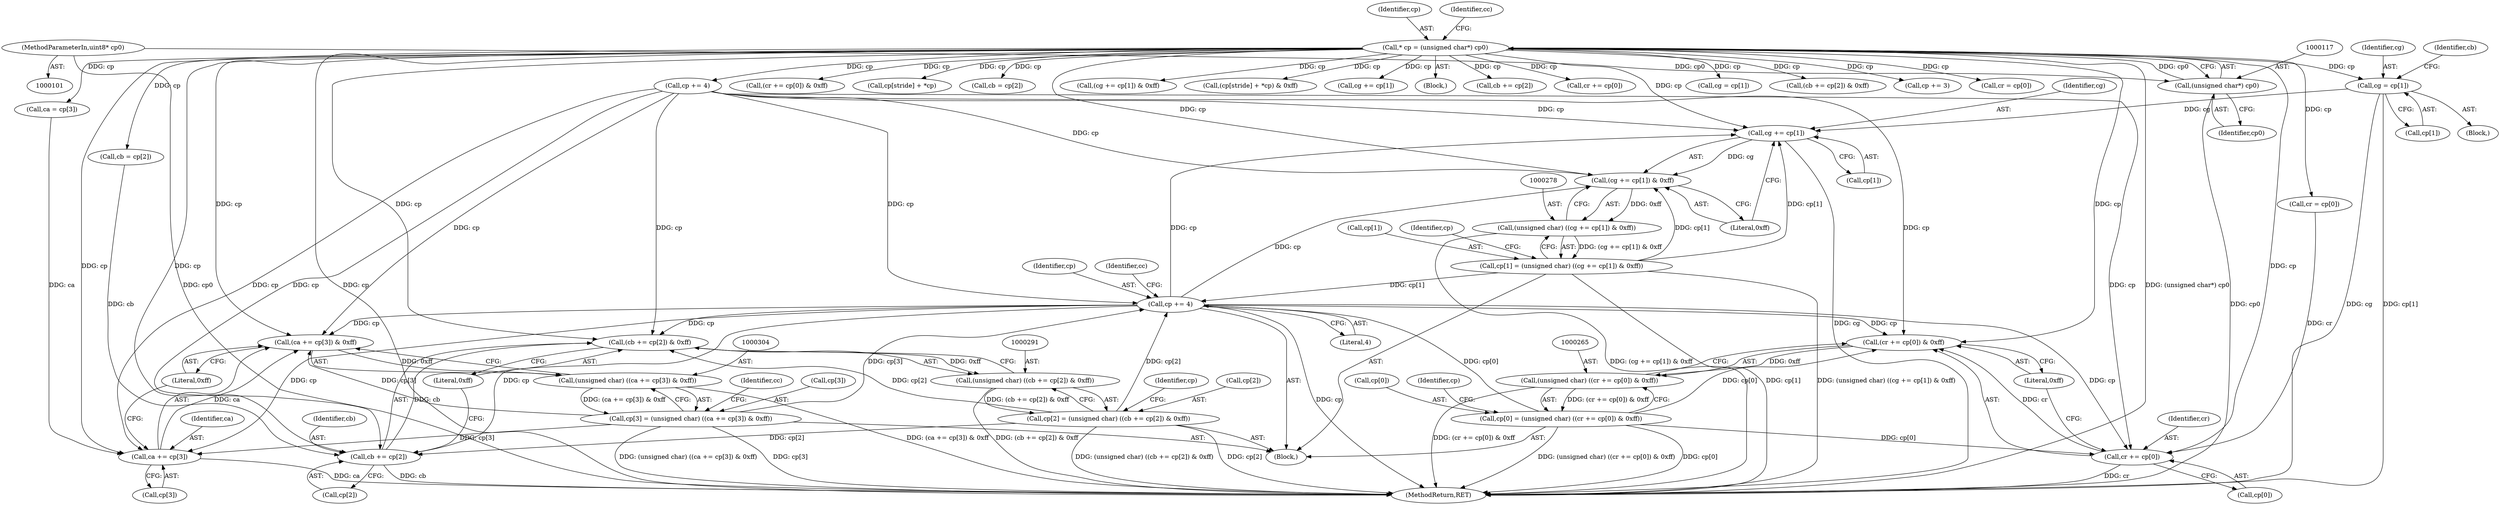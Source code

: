 digraph "0_libtiff_3ca657a8793dd011bf869695d72ad31c779c3cc1_7@array" {
"1000232" [label="(Call,cg = cp[1])"];
"1000114" [label="(Call,* cp = (unsigned char*) cp0)"];
"1000116" [label="(Call,(unsigned char*) cp0)"];
"1000103" [label="(MethodParameterIn,uint8* cp0)"];
"1000280" [label="(Call,cg += cp[1])"];
"1000279" [label="(Call,(cg += cp[1]) & 0xff)"];
"1000277" [label="(Call,(unsigned char) ((cg += cp[1]) & 0xff))"];
"1000273" [label="(Call,cp[1] = (unsigned char) ((cg += cp[1]) & 0xff))"];
"1000315" [label="(Call,cp += 4)"];
"1000266" [label="(Call,(cr += cp[0]) & 0xff)"];
"1000264" [label="(Call,(unsigned char) ((cr += cp[0]) & 0xff))"];
"1000260" [label="(Call,cp[0] = (unsigned char) ((cr += cp[0]) & 0xff))"];
"1000267" [label="(Call,cr += cp[0])"];
"1000292" [label="(Call,(cb += cp[2]) & 0xff)"];
"1000290" [label="(Call,(unsigned char) ((cb += cp[2]) & 0xff))"];
"1000286" [label="(Call,cp[2] = (unsigned char) ((cb += cp[2]) & 0xff))"];
"1000293" [label="(Call,cb += cp[2])"];
"1000305" [label="(Call,(ca += cp[3]) & 0xff)"];
"1000303" [label="(Call,(unsigned char) ((ca += cp[3]) & 0xff))"];
"1000299" [label="(Call,cp[3] = (unsigned char) ((ca += cp[3]) & 0xff))"];
"1000306" [label="(Call,ca += cp[3])"];
"1000349" [label="(MethodReturn,RET)"];
"1000281" [label="(Identifier,cg)"];
"1000234" [label="(Call,cp[1])"];
"1000180" [label="(Call,(cr += cp[0]) & 0xff)"];
"1000292" [label="(Call,(cb += cp[2]) & 0xff)"];
"1000282" [label="(Call,cp[1])"];
"1000273" [label="(Call,cp[1] = (unsigned char) ((cg += cp[1]) & 0xff))"];
"1000260" [label="(Call,cp[0] = (unsigned char) ((cr += cp[0]) & 0xff))"];
"1000269" [label="(Call,cp[0])"];
"1000239" [label="(Identifier,cb)"];
"1000116" [label="(Call,(unsigned char*) cp0)"];
"1000334" [label="(Call,cp[stride] + *cp)"];
"1000301" [label="(Identifier,cp)"];
"1000158" [label="(Call,cb = cp[2])"];
"1000252" [label="(Call,cp += 4)"];
"1000303" [label="(Call,(unsigned char) ((ca += cp[3]) & 0xff))"];
"1000266" [label="(Call,(cr += cp[0]) & 0xff)"];
"1000114" [label="(Call,* cp = (unsigned char*) cp0)"];
"1000193" [label="(Call,(cg += cp[1]) & 0xff)"];
"1000333" [label="(Call,(cp[stride] + *cp) & 0xff)"];
"1000286" [label="(Call,cp[2] = (unsigned char) ((cb += cp[2]) & 0xff))"];
"1000194" [label="(Call,cg += cp[1])"];
"1000285" [label="(Literal,0xff)"];
"1000272" [label="(Literal,0xff)"];
"1000105" [label="(Block,)"];
"1000207" [label="(Call,cb += cp[2])"];
"1000306" [label="(Call,ca += cp[3])"];
"1000261" [label="(Call,cp[0])"];
"1000316" [label="(Identifier,cp)"];
"1000295" [label="(Call,cp[2])"];
"1000315" [label="(Call,cp += 4)"];
"1000257" [label="(Identifier,cc)"];
"1000181" [label="(Call,cr += cp[0])"];
"1000226" [label="(Call,cr = cp[0])"];
"1000298" [label="(Literal,0xff)"];
"1000152" [label="(Call,cg = cp[1])"];
"1000206" [label="(Call,(cb += cp[2]) & 0xff)"];
"1000115" [label="(Identifier,cp)"];
"1000274" [label="(Call,cp[1])"];
"1000166" [label="(Call,cp += 3)"];
"1000300" [label="(Call,cp[3])"];
"1000299" [label="(Call,cp[3] = (unsigned char) ((ca += cp[3]) & 0xff))"];
"1000118" [label="(Identifier,cp0)"];
"1000287" [label="(Call,cp[2])"];
"1000290" [label="(Call,(unsigned char) ((cb += cp[2]) & 0xff))"];
"1000294" [label="(Identifier,cb)"];
"1000264" [label="(Call,(unsigned char) ((cr += cp[0]) & 0xff))"];
"1000311" [label="(Literal,0xff)"];
"1000275" [label="(Identifier,cp)"];
"1000308" [label="(Call,cp[3])"];
"1000267" [label="(Call,cr += cp[0])"];
"1000259" [label="(Block,)"];
"1000122" [label="(Identifier,cc)"];
"1000305" [label="(Call,(ca += cp[3]) & 0xff)"];
"1000232" [label="(Call,cg = cp[1])"];
"1000224" [label="(Block,)"];
"1000279" [label="(Call,(cg += cp[1]) & 0xff)"];
"1000280" [label="(Call,cg += cp[1])"];
"1000288" [label="(Identifier,cp)"];
"1000268" [label="(Identifier,cr)"];
"1000317" [label="(Literal,4)"];
"1000307" [label="(Identifier,ca)"];
"1000103" [label="(MethodParameterIn,uint8* cp0)"];
"1000146" [label="(Call,cr = cp[0])"];
"1000313" [label="(Identifier,cc)"];
"1000293" [label="(Call,cb += cp[2])"];
"1000244" [label="(Call,ca = cp[3])"];
"1000233" [label="(Identifier,cg)"];
"1000277" [label="(Call,(unsigned char) ((cg += cp[1]) & 0xff))"];
"1000238" [label="(Call,cb = cp[2])"];
"1000232" -> "1000224"  [label="AST: "];
"1000232" -> "1000234"  [label="CFG: "];
"1000233" -> "1000232"  [label="AST: "];
"1000234" -> "1000232"  [label="AST: "];
"1000239" -> "1000232"  [label="CFG: "];
"1000232" -> "1000349"  [label="DDG: cg"];
"1000232" -> "1000349"  [label="DDG: cp[1]"];
"1000114" -> "1000232"  [label="DDG: cp"];
"1000232" -> "1000280"  [label="DDG: cg"];
"1000114" -> "1000105"  [label="AST: "];
"1000114" -> "1000116"  [label="CFG: "];
"1000115" -> "1000114"  [label="AST: "];
"1000116" -> "1000114"  [label="AST: "];
"1000122" -> "1000114"  [label="CFG: "];
"1000114" -> "1000349"  [label="DDG: cp"];
"1000114" -> "1000349"  [label="DDG: (unsigned char*) cp0"];
"1000116" -> "1000114"  [label="DDG: cp0"];
"1000114" -> "1000146"  [label="DDG: cp"];
"1000114" -> "1000152"  [label="DDG: cp"];
"1000114" -> "1000158"  [label="DDG: cp"];
"1000114" -> "1000166"  [label="DDG: cp"];
"1000114" -> "1000180"  [label="DDG: cp"];
"1000114" -> "1000181"  [label="DDG: cp"];
"1000114" -> "1000193"  [label="DDG: cp"];
"1000114" -> "1000194"  [label="DDG: cp"];
"1000114" -> "1000206"  [label="DDG: cp"];
"1000114" -> "1000207"  [label="DDG: cp"];
"1000114" -> "1000226"  [label="DDG: cp"];
"1000114" -> "1000238"  [label="DDG: cp"];
"1000114" -> "1000244"  [label="DDG: cp"];
"1000114" -> "1000252"  [label="DDG: cp"];
"1000114" -> "1000266"  [label="DDG: cp"];
"1000114" -> "1000267"  [label="DDG: cp"];
"1000114" -> "1000279"  [label="DDG: cp"];
"1000114" -> "1000280"  [label="DDG: cp"];
"1000114" -> "1000292"  [label="DDG: cp"];
"1000114" -> "1000293"  [label="DDG: cp"];
"1000114" -> "1000305"  [label="DDG: cp"];
"1000114" -> "1000306"  [label="DDG: cp"];
"1000114" -> "1000333"  [label="DDG: cp"];
"1000114" -> "1000334"  [label="DDG: cp"];
"1000116" -> "1000118"  [label="CFG: "];
"1000117" -> "1000116"  [label="AST: "];
"1000118" -> "1000116"  [label="AST: "];
"1000116" -> "1000349"  [label="DDG: cp0"];
"1000103" -> "1000116"  [label="DDG: cp0"];
"1000103" -> "1000101"  [label="AST: "];
"1000103" -> "1000349"  [label="DDG: cp0"];
"1000280" -> "1000279"  [label="AST: "];
"1000280" -> "1000282"  [label="CFG: "];
"1000281" -> "1000280"  [label="AST: "];
"1000282" -> "1000280"  [label="AST: "];
"1000285" -> "1000280"  [label="CFG: "];
"1000280" -> "1000349"  [label="DDG: cg"];
"1000280" -> "1000279"  [label="DDG: cg"];
"1000252" -> "1000280"  [label="DDG: cp"];
"1000315" -> "1000280"  [label="DDG: cp"];
"1000273" -> "1000280"  [label="DDG: cp[1]"];
"1000279" -> "1000277"  [label="AST: "];
"1000279" -> "1000285"  [label="CFG: "];
"1000285" -> "1000279"  [label="AST: "];
"1000277" -> "1000279"  [label="CFG: "];
"1000279" -> "1000277"  [label="DDG: 0xff"];
"1000252" -> "1000279"  [label="DDG: cp"];
"1000315" -> "1000279"  [label="DDG: cp"];
"1000273" -> "1000279"  [label="DDG: cp[1]"];
"1000277" -> "1000273"  [label="AST: "];
"1000278" -> "1000277"  [label="AST: "];
"1000273" -> "1000277"  [label="CFG: "];
"1000277" -> "1000349"  [label="DDG: (cg += cp[1]) & 0xff"];
"1000277" -> "1000273"  [label="DDG: (cg += cp[1]) & 0xff"];
"1000273" -> "1000259"  [label="AST: "];
"1000274" -> "1000273"  [label="AST: "];
"1000288" -> "1000273"  [label="CFG: "];
"1000273" -> "1000349"  [label="DDG: cp[1]"];
"1000273" -> "1000349"  [label="DDG: (unsigned char) ((cg += cp[1]) & 0xff)"];
"1000273" -> "1000315"  [label="DDG: cp[1]"];
"1000315" -> "1000259"  [label="AST: "];
"1000315" -> "1000317"  [label="CFG: "];
"1000316" -> "1000315"  [label="AST: "];
"1000317" -> "1000315"  [label="AST: "];
"1000257" -> "1000315"  [label="CFG: "];
"1000315" -> "1000349"  [label="DDG: cp"];
"1000315" -> "1000266"  [label="DDG: cp"];
"1000315" -> "1000267"  [label="DDG: cp"];
"1000315" -> "1000292"  [label="DDG: cp"];
"1000315" -> "1000293"  [label="DDG: cp"];
"1000315" -> "1000305"  [label="DDG: cp"];
"1000315" -> "1000306"  [label="DDG: cp"];
"1000252" -> "1000315"  [label="DDG: cp"];
"1000286" -> "1000315"  [label="DDG: cp[2]"];
"1000299" -> "1000315"  [label="DDG: cp[3]"];
"1000260" -> "1000315"  [label="DDG: cp[0]"];
"1000266" -> "1000264"  [label="AST: "];
"1000266" -> "1000272"  [label="CFG: "];
"1000267" -> "1000266"  [label="AST: "];
"1000272" -> "1000266"  [label="AST: "];
"1000264" -> "1000266"  [label="CFG: "];
"1000266" -> "1000264"  [label="DDG: 0xff"];
"1000267" -> "1000266"  [label="DDG: cr"];
"1000252" -> "1000266"  [label="DDG: cp"];
"1000260" -> "1000266"  [label="DDG: cp[0]"];
"1000264" -> "1000260"  [label="AST: "];
"1000265" -> "1000264"  [label="AST: "];
"1000260" -> "1000264"  [label="CFG: "];
"1000264" -> "1000349"  [label="DDG: (cr += cp[0]) & 0xff"];
"1000264" -> "1000260"  [label="DDG: (cr += cp[0]) & 0xff"];
"1000260" -> "1000259"  [label="AST: "];
"1000261" -> "1000260"  [label="AST: "];
"1000275" -> "1000260"  [label="CFG: "];
"1000260" -> "1000349"  [label="DDG: (unsigned char) ((cr += cp[0]) & 0xff)"];
"1000260" -> "1000349"  [label="DDG: cp[0]"];
"1000260" -> "1000267"  [label="DDG: cp[0]"];
"1000267" -> "1000269"  [label="CFG: "];
"1000268" -> "1000267"  [label="AST: "];
"1000269" -> "1000267"  [label="AST: "];
"1000272" -> "1000267"  [label="CFG: "];
"1000267" -> "1000349"  [label="DDG: cr"];
"1000226" -> "1000267"  [label="DDG: cr"];
"1000252" -> "1000267"  [label="DDG: cp"];
"1000292" -> "1000290"  [label="AST: "];
"1000292" -> "1000298"  [label="CFG: "];
"1000293" -> "1000292"  [label="AST: "];
"1000298" -> "1000292"  [label="AST: "];
"1000290" -> "1000292"  [label="CFG: "];
"1000292" -> "1000290"  [label="DDG: 0xff"];
"1000293" -> "1000292"  [label="DDG: cb"];
"1000252" -> "1000292"  [label="DDG: cp"];
"1000286" -> "1000292"  [label="DDG: cp[2]"];
"1000290" -> "1000286"  [label="AST: "];
"1000291" -> "1000290"  [label="AST: "];
"1000286" -> "1000290"  [label="CFG: "];
"1000290" -> "1000349"  [label="DDG: (cb += cp[2]) & 0xff"];
"1000290" -> "1000286"  [label="DDG: (cb += cp[2]) & 0xff"];
"1000286" -> "1000259"  [label="AST: "];
"1000287" -> "1000286"  [label="AST: "];
"1000301" -> "1000286"  [label="CFG: "];
"1000286" -> "1000349"  [label="DDG: (unsigned char) ((cb += cp[2]) & 0xff)"];
"1000286" -> "1000349"  [label="DDG: cp[2]"];
"1000286" -> "1000293"  [label="DDG: cp[2]"];
"1000293" -> "1000295"  [label="CFG: "];
"1000294" -> "1000293"  [label="AST: "];
"1000295" -> "1000293"  [label="AST: "];
"1000298" -> "1000293"  [label="CFG: "];
"1000293" -> "1000349"  [label="DDG: cb"];
"1000238" -> "1000293"  [label="DDG: cb"];
"1000252" -> "1000293"  [label="DDG: cp"];
"1000305" -> "1000303"  [label="AST: "];
"1000305" -> "1000311"  [label="CFG: "];
"1000306" -> "1000305"  [label="AST: "];
"1000311" -> "1000305"  [label="AST: "];
"1000303" -> "1000305"  [label="CFG: "];
"1000305" -> "1000303"  [label="DDG: 0xff"];
"1000306" -> "1000305"  [label="DDG: ca"];
"1000252" -> "1000305"  [label="DDG: cp"];
"1000299" -> "1000305"  [label="DDG: cp[3]"];
"1000303" -> "1000299"  [label="AST: "];
"1000304" -> "1000303"  [label="AST: "];
"1000299" -> "1000303"  [label="CFG: "];
"1000303" -> "1000349"  [label="DDG: (ca += cp[3]) & 0xff"];
"1000303" -> "1000299"  [label="DDG: (ca += cp[3]) & 0xff"];
"1000299" -> "1000259"  [label="AST: "];
"1000300" -> "1000299"  [label="AST: "];
"1000313" -> "1000299"  [label="CFG: "];
"1000299" -> "1000349"  [label="DDG: (unsigned char) ((ca += cp[3]) & 0xff)"];
"1000299" -> "1000349"  [label="DDG: cp[3]"];
"1000299" -> "1000306"  [label="DDG: cp[3]"];
"1000306" -> "1000308"  [label="CFG: "];
"1000307" -> "1000306"  [label="AST: "];
"1000308" -> "1000306"  [label="AST: "];
"1000311" -> "1000306"  [label="CFG: "];
"1000306" -> "1000349"  [label="DDG: ca"];
"1000244" -> "1000306"  [label="DDG: ca"];
"1000252" -> "1000306"  [label="DDG: cp"];
}
